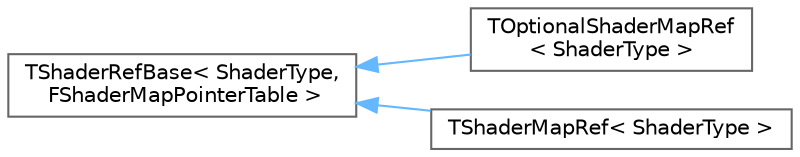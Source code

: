 digraph "Graphical Class Hierarchy"
{
 // INTERACTIVE_SVG=YES
 // LATEX_PDF_SIZE
  bgcolor="transparent";
  edge [fontname=Helvetica,fontsize=10,labelfontname=Helvetica,labelfontsize=10];
  node [fontname=Helvetica,fontsize=10,shape=box,height=0.2,width=0.4];
  rankdir="LR";
  Node0 [id="Node000000",label="TShaderRefBase\< ShaderType,\l FShaderMapPointerTable \>",height=0.2,width=0.4,color="grey40", fillcolor="white", style="filled",URL="$dc/d92/classTShaderRefBase.html",tooltip=" "];
  Node0 -> Node1 [id="edge8398_Node000000_Node000001",dir="back",color="steelblue1",style="solid",tooltip=" "];
  Node1 [id="Node000001",label="TOptionalShaderMapRef\l\< ShaderType \>",height=0.2,width=0.4,color="grey40", fillcolor="white", style="filled",URL="$d9/d5b/classTOptionalShaderMapRef.html",tooltip="A reference to an optional shader, initialized with a shader type from a shader map if it is availabl..."];
  Node0 -> Node2 [id="edge8399_Node000000_Node000002",dir="back",color="steelblue1",style="solid",tooltip=" "];
  Node2 [id="Node000002",label="TShaderMapRef\< ShaderType \>",height=0.2,width=0.4,color="grey40", fillcolor="white", style="filled",URL="$dc/d4d/classTShaderMapRef.html",tooltip="A reference which is initialized with the requested shader type from a shader map."];
}

